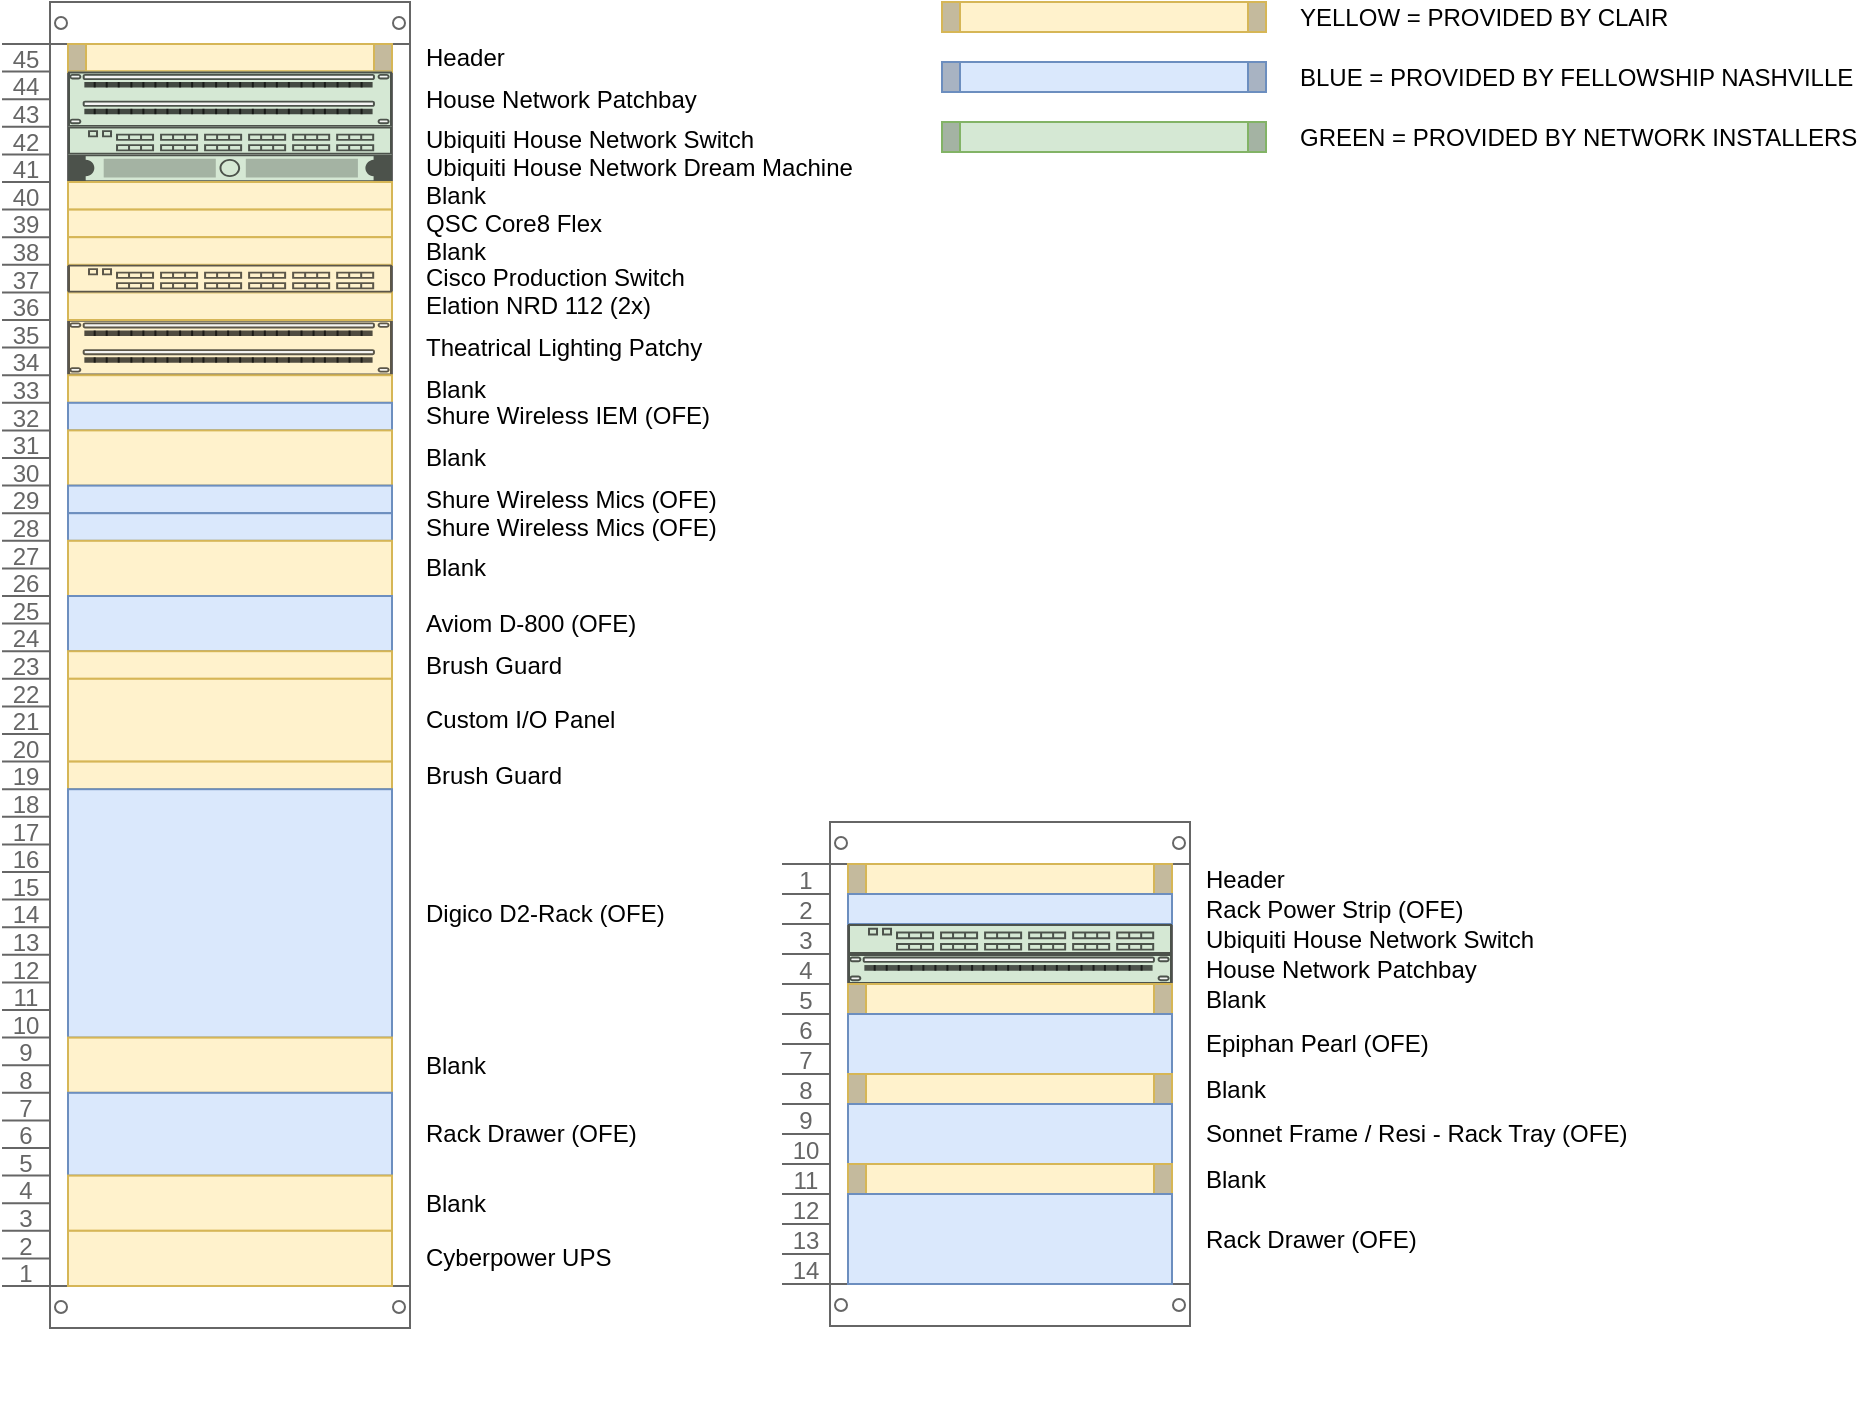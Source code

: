 <mxfile version="20.5.3" type="github"><diagram id="OIY4AEoPhSdS-vsS_rfN" name="Page-1"><mxGraphModel dx="1123" dy="779" grid="1" gridSize="10" guides="1" tooltips="1" connect="1" arrows="1" fold="1" page="1" pageScale="1" pageWidth="1700" pageHeight="1100" math="0" shadow="0"><root><mxCell id="0"/><mxCell id="1" parent="0"/><mxCell id="RliS8qxCUijaHwPCj0jc-8" value="" style="strokeColor=#666666;html=1;verticalLabelPosition=bottom;labelBackgroundColor=#ffffff;verticalAlign=top;outlineConnect=0;shadow=0;dashed=0;shape=mxgraph.rackGeneral.rackCabinet2;fillColor2=#f4f4f4;container=1;collapsible=0;childLayout=rack;allowGaps=1;marginLeft=33;marginRight=9;marginTop=21;marginBottom=22;textColor=#666666;numDisp=descend;unitNum=45;rackUnitSize=13.8;" vertex="1" parent="1"><mxGeometry x="130" y="80" width="204" height="710" as="geometry"/></mxCell><mxCell id="RliS8qxCUijaHwPCj0jc-7" value="Header" style="strokeColor=#d6b656;html=1;labelPosition=right;align=left;spacingLeft=15;shadow=0;dashed=0;outlineConnect=0;shape=mxgraph.rackGeneral.plate;fillColor=#fff2cc;" vertex="1" parent="RliS8qxCUijaHwPCj0jc-8"><mxGeometry x="33" y="21" width="162" height="13.8" as="geometry"/></mxCell><mxCell id="RliS8qxCUijaHwPCj0jc-4" value="House Network Patchbay" style="strokeColor=#82b366;html=1;labelPosition=right;align=left;spacingLeft=15;shadow=0;dashed=0;outlineConnect=0;shape=mxgraph.rack.general.cat5e_enhanced_patch_panel_48_ports;fillColor=#d5e8d4;" vertex="1" parent="RliS8qxCUijaHwPCj0jc-8"><mxGeometry x="33" y="34.8" width="162" height="27.6" as="geometry"/></mxCell><mxCell id="RliS8qxCUijaHwPCj0jc-11" value="Ubiquiti House Network Switch" style="shape=mxgraph.rack.oracle.sun_network_qdr_infiniband_gateway_switch;html=1;labelPosition=right;align=left;spacingLeft=15;dashed=0;shadow=0;fillColor=#d5e8d4;strokeColor=#82b366;" vertex="1" parent="RliS8qxCUijaHwPCj0jc-8"><mxGeometry x="33" y="62.4" width="162" height="13.8" as="geometry"/></mxCell><mxCell id="RliS8qxCUijaHwPCj0jc-6" value="Ubiquiti House Network Dream Machine" style="strokeColor=#82b366;html=1;labelPosition=right;align=left;spacingLeft=15;shadow=0;dashed=0;outlineConnect=0;shape=mxgraph.rack.general.1u_rack_server;fillColor=#d5e8d4;" vertex="1" parent="RliS8qxCUijaHwPCj0jc-8"><mxGeometry x="33" y="76.2" width="162" height="13.8" as="geometry"/></mxCell><mxCell id="RliS8qxCUijaHwPCj0jc-29" value="Blank" style="strokeColor=#d6b656;html=1;labelPosition=right;align=left;spacingLeft=15;shadow=0;dashed=0;outlineConnect=0;shape=mxgraph.rackGeneral.horRoutingBank;fillColor=#fff2cc;" vertex="1" parent="RliS8qxCUijaHwPCj0jc-8"><mxGeometry x="33" y="90" width="162" height="13.8" as="geometry"/></mxCell><mxCell id="RliS8qxCUijaHwPCj0jc-28" value="QSC Core8 Flex" style="strokeColor=#d6b656;html=1;labelPosition=right;align=left;spacingLeft=15;shadow=0;dashed=0;outlineConnect=0;shape=mxgraph.rackGeneral.horRoutingBank;fillColor=#fff2cc;" vertex="1" parent="RliS8qxCUijaHwPCj0jc-8"><mxGeometry x="33" y="103.8" width="162" height="13.8" as="geometry"/></mxCell><mxCell id="RliS8qxCUijaHwPCj0jc-30" value="Blank" style="strokeColor=#d6b656;html=1;labelPosition=right;align=left;spacingLeft=15;shadow=0;dashed=0;outlineConnect=0;shape=mxgraph.rackGeneral.horRoutingBank;fillColor=#fff2cc;" vertex="1" parent="RliS8qxCUijaHwPCj0jc-8"><mxGeometry x="33" y="117.6" width="162" height="13.8" as="geometry"/></mxCell><mxCell id="RliS8qxCUijaHwPCj0jc-25" value="Theatrical Lighting Patchy" style="strokeColor=#d6b656;html=1;labelPosition=right;align=left;spacingLeft=15;shadow=0;dashed=0;outlineConnect=0;shape=mxgraph.rack.general.cat5e_enhanced_patch_panel_48_ports;fillColor=#fff2cc;" vertex="1" parent="RliS8qxCUijaHwPCj0jc-8"><mxGeometry x="33" y="159" width="162" height="27.6" as="geometry"/></mxCell><mxCell id="RliS8qxCUijaHwPCj0jc-26" value="Elation NRD 112 (2x)" style="strokeColor=#d6b656;html=1;labelPosition=right;align=left;spacingLeft=15;shadow=0;dashed=0;outlineConnect=0;shape=mxgraph.rackGeneral.horRoutingBank;fillColor=#fff2cc;" vertex="1" parent="RliS8qxCUijaHwPCj0jc-8"><mxGeometry x="33" y="145.2" width="162" height="13.8" as="geometry"/></mxCell><mxCell id="RliS8qxCUijaHwPCj0jc-10" value="Cisco Production Switch" style="shape=mxgraph.rack.oracle.sun_network_qdr_infiniband_gateway_switch;html=1;labelPosition=right;align=left;spacingLeft=15;dashed=0;shadow=0;fillColor=#fff2cc;strokeColor=#d6b656;" vertex="1" parent="RliS8qxCUijaHwPCj0jc-8"><mxGeometry x="33" y="131.4" width="162" height="13.8" as="geometry"/></mxCell><mxCell id="RliS8qxCUijaHwPCj0jc-31" value="Blank" style="strokeColor=#d6b656;html=1;labelPosition=right;align=left;spacingLeft=15;shadow=0;dashed=0;outlineConnect=0;shape=mxgraph.rackGeneral.horRoutingBank;fillColor=#fff2cc;" vertex="1" parent="RliS8qxCUijaHwPCj0jc-8"><mxGeometry x="33" y="186.6" width="162" height="13.8" as="geometry"/></mxCell><mxCell id="RliS8qxCUijaHwPCj0jc-19" value="Shure Wireless IEM (OFE)" style="strokeColor=#6c8ebf;html=1;labelPosition=right;align=left;spacingLeft=15;shadow=0;dashed=0;outlineConnect=0;shape=mxgraph.rackGeneral.horRoutingBank;fillColor=#dae8fc;" vertex="1" parent="RliS8qxCUijaHwPCj0jc-8"><mxGeometry x="33" y="200.4" width="162" height="13.8" as="geometry"/></mxCell><mxCell id="RliS8qxCUijaHwPCj0jc-24" value="Blank" style="strokeColor=#d6b656;html=1;labelPosition=right;align=left;spacingLeft=15;shadow=0;dashed=0;outlineConnect=0;shape=mxgraph.rackGeneral.horRoutingBank;fillColor=#fff2cc;" vertex="1" parent="RliS8qxCUijaHwPCj0jc-8"><mxGeometry x="33" y="214.2" width="162" height="27.6" as="geometry"/></mxCell><mxCell id="RliS8qxCUijaHwPCj0jc-18" value="Shure Wireless Mics (OFE)" style="strokeColor=#6c8ebf;html=1;labelPosition=right;align=left;spacingLeft=15;shadow=0;dashed=0;outlineConnect=0;shape=mxgraph.rackGeneral.horRoutingBank;fillColor=#dae8fc;" vertex="1" parent="RliS8qxCUijaHwPCj0jc-8"><mxGeometry x="33" y="241.8" width="162" height="13.8" as="geometry"/></mxCell><mxCell id="RliS8qxCUijaHwPCj0jc-17" value="Shure Wireless Mics (OFE)" style="strokeColor=#6c8ebf;html=1;labelPosition=right;align=left;spacingLeft=15;shadow=0;dashed=0;outlineConnect=0;shape=mxgraph.rackGeneral.horRoutingBank;fillColor=#dae8fc;" vertex="1" parent="RliS8qxCUijaHwPCj0jc-8"><mxGeometry x="33" y="255.6" width="162" height="13.8" as="geometry"/></mxCell><mxCell id="RliS8qxCUijaHwPCj0jc-23" value="Blank" style="strokeColor=#d6b656;html=1;labelPosition=right;align=left;spacingLeft=15;shadow=0;dashed=0;outlineConnect=0;shape=mxgraph.rackGeneral.horRoutingBank;fillColor=#fff2cc;" vertex="1" parent="RliS8qxCUijaHwPCj0jc-8"><mxGeometry x="33" y="269.4" width="162" height="27.6" as="geometry"/></mxCell><mxCell id="RliS8qxCUijaHwPCj0jc-16" value="Aviom D-800 (OFE)" style="strokeColor=#6c8ebf;html=1;labelPosition=right;align=left;spacingLeft=15;shadow=0;dashed=0;outlineConnect=0;shape=mxgraph.rackGeneral.horRoutingBank;fillColor=#dae8fc;" vertex="1" parent="RliS8qxCUijaHwPCj0jc-8"><mxGeometry x="33" y="297" width="162" height="27.6" as="geometry"/></mxCell><mxCell id="RliS8qxCUijaHwPCj0jc-20" value="Brush Guard" style="strokeColor=#d6b656;html=1;labelPosition=right;align=left;spacingLeft=15;shadow=0;dashed=0;outlineConnect=0;shape=mxgraph.rackGeneral.horRoutingBank;fillColor=#fff2cc;" vertex="1" parent="RliS8qxCUijaHwPCj0jc-8"><mxGeometry x="33" y="324.6" width="162" height="13.8" as="geometry"/></mxCell><mxCell id="RliS8qxCUijaHwPCj0jc-15" value="Custom I/O Panel" style="strokeColor=#d6b656;html=1;labelPosition=right;align=left;spacingLeft=15;shadow=0;dashed=0;outlineConnect=0;shape=mxgraph.rackGeneral.horRoutingBank;fillColor=#fff2cc;" vertex="1" parent="RliS8qxCUijaHwPCj0jc-8"><mxGeometry x="33" y="338.4" width="162" height="41.4" as="geometry"/></mxCell><mxCell id="RliS8qxCUijaHwPCj0jc-21" value="Brush Guard" style="strokeColor=#d6b656;html=1;labelPosition=right;align=left;spacingLeft=15;shadow=0;dashed=0;outlineConnect=0;shape=mxgraph.rackGeneral.horRoutingBank;fillColor=#fff2cc;" vertex="1" parent="RliS8qxCUijaHwPCj0jc-8"><mxGeometry x="33" y="379.8" width="162" height="13.8" as="geometry"/></mxCell><mxCell id="RliS8qxCUijaHwPCj0jc-13" value="Digico D2-Rack (OFE)" style="strokeColor=#6c8ebf;html=1;labelPosition=right;align=left;spacingLeft=15;shadow=0;dashed=0;outlineConnect=0;shape=mxgraph.rackGeneral.horRoutingBank;fillColor=#dae8fc;" vertex="1" parent="RliS8qxCUijaHwPCj0jc-8"><mxGeometry x="33" y="393.6" width="162" height="124.2" as="geometry"/></mxCell><mxCell id="RliS8qxCUijaHwPCj0jc-37" value="Blank" style="strokeColor=#d6b656;html=1;labelPosition=right;align=left;spacingLeft=15;shadow=0;dashed=0;outlineConnect=0;shape=mxgraph.rackGeneral.horRoutingBank;fillColor=#fff2cc;" vertex="1" parent="RliS8qxCUijaHwPCj0jc-8"><mxGeometry x="33" y="517.8" width="162" height="27.6" as="geometry"/></mxCell><mxCell id="RliS8qxCUijaHwPCj0jc-14" value="Rack Drawer (OFE)" style="strokeColor=#6c8ebf;html=1;labelPosition=right;align=left;spacingLeft=15;shadow=0;dashed=0;outlineConnect=0;shape=mxgraph.rackGeneral.horRoutingBank;fillColor=#dae8fc;" vertex="1" parent="RliS8qxCUijaHwPCj0jc-8"><mxGeometry x="33" y="545.4" width="162" height="41.4" as="geometry"/></mxCell><mxCell id="RliS8qxCUijaHwPCj0jc-22" value="Blank" style="strokeColor=#d6b656;html=1;labelPosition=right;align=left;spacingLeft=15;shadow=0;dashed=0;outlineConnect=0;shape=mxgraph.rackGeneral.horRoutingBank;fillColor=#fff2cc;" vertex="1" parent="RliS8qxCUijaHwPCj0jc-8"><mxGeometry x="33" y="586.8" width="162" height="27.6" as="geometry"/></mxCell><mxCell id="RliS8qxCUijaHwPCj0jc-3" value="Cyberpower UPS" style="strokeColor=#d6b656;html=1;labelPosition=right;align=left;spacingLeft=15;shadow=0;dashed=0;outlineConnect=0;shape=mxgraph.rackGeneral.horRoutingBank;fillColor=#fff2cc;" vertex="1" parent="RliS8qxCUijaHwPCj0jc-8"><mxGeometry x="33" y="614.4" width="162" height="27.6" as="geometry"/></mxCell><mxCell id="RliS8qxCUijaHwPCj0jc-9" value="" style="strokeColor=#666666;html=1;verticalLabelPosition=bottom;labelBackgroundColor=#ffffff;verticalAlign=top;outlineConnect=0;shadow=0;dashed=0;shape=mxgraph.rackGeneral.rackCabinet2;fillColor2=#f4f4f4;container=1;collapsible=0;childLayout=rack;allowGaps=1;marginLeft=33;marginRight=9;marginTop=21;marginBottom=22;textColor=#666666;numDisp=ascend;unitNum=14;rackUnitSize=15;" vertex="1" parent="1"><mxGeometry x="520" y="490" width="204" height="259" as="geometry"/></mxCell><mxCell id="RliS8qxCUijaHwPCj0jc-32" value="Header" style="strokeColor=#d6b656;html=1;labelPosition=right;align=left;spacingLeft=15;shadow=0;dashed=0;outlineConnect=0;shape=mxgraph.rackGeneral.plate;fillColor=#fff2cc;" vertex="1" parent="RliS8qxCUijaHwPCj0jc-9"><mxGeometry x="33" y="21" width="162" height="15" as="geometry"/></mxCell><mxCell id="RliS8qxCUijaHwPCj0jc-34" value="Rack Power Strip (OFE)" style="strokeColor=#6c8ebf;html=1;labelPosition=right;align=left;spacingLeft=15;shadow=0;dashed=0;outlineConnect=0;shape=mxgraph.rackGeneral.horRoutingBank;fillColor=#dae8fc;" vertex="1" parent="RliS8qxCUijaHwPCj0jc-9"><mxGeometry x="33" y="36" width="162" height="15" as="geometry"/></mxCell><mxCell id="RliS8qxCUijaHwPCj0jc-5" value="House Network Patchbay" style="strokeColor=#82b366;html=1;labelPosition=right;align=left;spacingLeft=15;shadow=0;dashed=0;outlineConnect=0;shape=mxgraph.rack.general.cat5e_rack_mount_patch_panel_24_ports;fillColor=#d5e8d4;" vertex="1" parent="RliS8qxCUijaHwPCj0jc-9"><mxGeometry x="33" y="66" width="162" height="15" as="geometry"/></mxCell><mxCell id="RliS8qxCUijaHwPCj0jc-33" value="Ubiquiti House Network Switch" style="shape=mxgraph.rack.oracle.sun_network_qdr_infiniband_gateway_switch;html=1;labelPosition=right;align=left;spacingLeft=15;dashed=0;shadow=0;fillColor=#d5e8d4;strokeColor=#82b366;" vertex="1" parent="RliS8qxCUijaHwPCj0jc-9"><mxGeometry x="33" y="51" width="162" height="15" as="geometry"/></mxCell><mxCell id="RliS8qxCUijaHwPCj0jc-38" value="Blank" style="strokeColor=#d6b656;html=1;labelPosition=right;align=left;spacingLeft=15;shadow=0;dashed=0;outlineConnect=0;shape=mxgraph.rackGeneral.plate;fillColor=#fff2cc;" vertex="1" parent="RliS8qxCUijaHwPCj0jc-9"><mxGeometry x="33" y="81" width="162" height="15" as="geometry"/></mxCell><mxCell id="RliS8qxCUijaHwPCj0jc-35" value="Epiphan Pearl (OFE)" style="strokeColor=#6c8ebf;html=1;labelPosition=right;align=left;spacingLeft=15;shadow=0;dashed=0;outlineConnect=0;shape=mxgraph.rackGeneral.horRoutingBank;fillColor=#dae8fc;" vertex="1" parent="RliS8qxCUijaHwPCj0jc-9"><mxGeometry x="33" y="96" width="162" height="30" as="geometry"/></mxCell><mxCell id="RliS8qxCUijaHwPCj0jc-39" value="Blank" style="strokeColor=#d6b656;html=1;labelPosition=right;align=left;spacingLeft=15;shadow=0;dashed=0;outlineConnect=0;shape=mxgraph.rackGeneral.plate;fillColor=#fff2cc;" vertex="1" parent="RliS8qxCUijaHwPCj0jc-9"><mxGeometry x="33" y="126" width="162" height="15" as="geometry"/></mxCell><mxCell id="RliS8qxCUijaHwPCj0jc-36" value="Sonnet Frame / Resi - Rack Tray (OFE)" style="strokeColor=#6c8ebf;html=1;labelPosition=right;align=left;spacingLeft=15;shadow=0;dashed=0;outlineConnect=0;shape=mxgraph.rackGeneral.horRoutingBank;fillColor=#dae8fc;" vertex="1" parent="RliS8qxCUijaHwPCj0jc-9"><mxGeometry x="33" y="141" width="162" height="30" as="geometry"/></mxCell><mxCell id="RliS8qxCUijaHwPCj0jc-40" value="Blank" style="strokeColor=#d6b656;html=1;labelPosition=right;align=left;spacingLeft=15;shadow=0;dashed=0;outlineConnect=0;shape=mxgraph.rackGeneral.plate;fillColor=#fff2cc;" vertex="1" parent="RliS8qxCUijaHwPCj0jc-9"><mxGeometry x="33" y="171" width="162" height="15" as="geometry"/></mxCell><mxCell id="RliS8qxCUijaHwPCj0jc-12" value="Rack Drawer (OFE)" style="strokeColor=#6c8ebf;html=1;labelPosition=right;align=left;spacingLeft=15;shadow=0;dashed=0;outlineConnect=0;shape=mxgraph.rackGeneral.horRoutingBank;fillColor=#dae8fc;" vertex="1" parent="RliS8qxCUijaHwPCj0jc-9"><mxGeometry x="33" y="186" width="162" height="45" as="geometry"/></mxCell><mxCell id="RliS8qxCUijaHwPCj0jc-41" value="YELLOW = PROVIDED BY CLAIR" style="strokeColor=#d6b656;html=1;labelPosition=right;align=left;spacingLeft=15;shadow=0;dashed=0;outlineConnect=0;shape=mxgraph.rackGeneral.plate;fillColor=#fff2cc;" vertex="1" parent="1"><mxGeometry x="600" y="80" width="162" height="15" as="geometry"/></mxCell><mxCell id="RliS8qxCUijaHwPCj0jc-43" value="BLUE = PROVIDED BY FELLOWSHIP NASHVILLE" style="strokeColor=#6c8ebf;html=1;labelPosition=right;align=left;spacingLeft=15;shadow=0;dashed=0;outlineConnect=0;shape=mxgraph.rackGeneral.plate;fillColor=#dae8fc;" vertex="1" parent="1"><mxGeometry x="600" y="110" width="162" height="15" as="geometry"/></mxCell><mxCell id="RliS8qxCUijaHwPCj0jc-44" value="GREEN = PROVIDED BY NETWORK INSTALLERS" style="strokeColor=#82b366;html=1;labelPosition=right;align=left;spacingLeft=15;shadow=0;dashed=0;outlineConnect=0;shape=mxgraph.rackGeneral.plate;fillColor=#d5e8d4;" vertex="1" parent="1"><mxGeometry x="600" y="140" width="162" height="15" as="geometry"/></mxCell></root></mxGraphModel></diagram></mxfile>